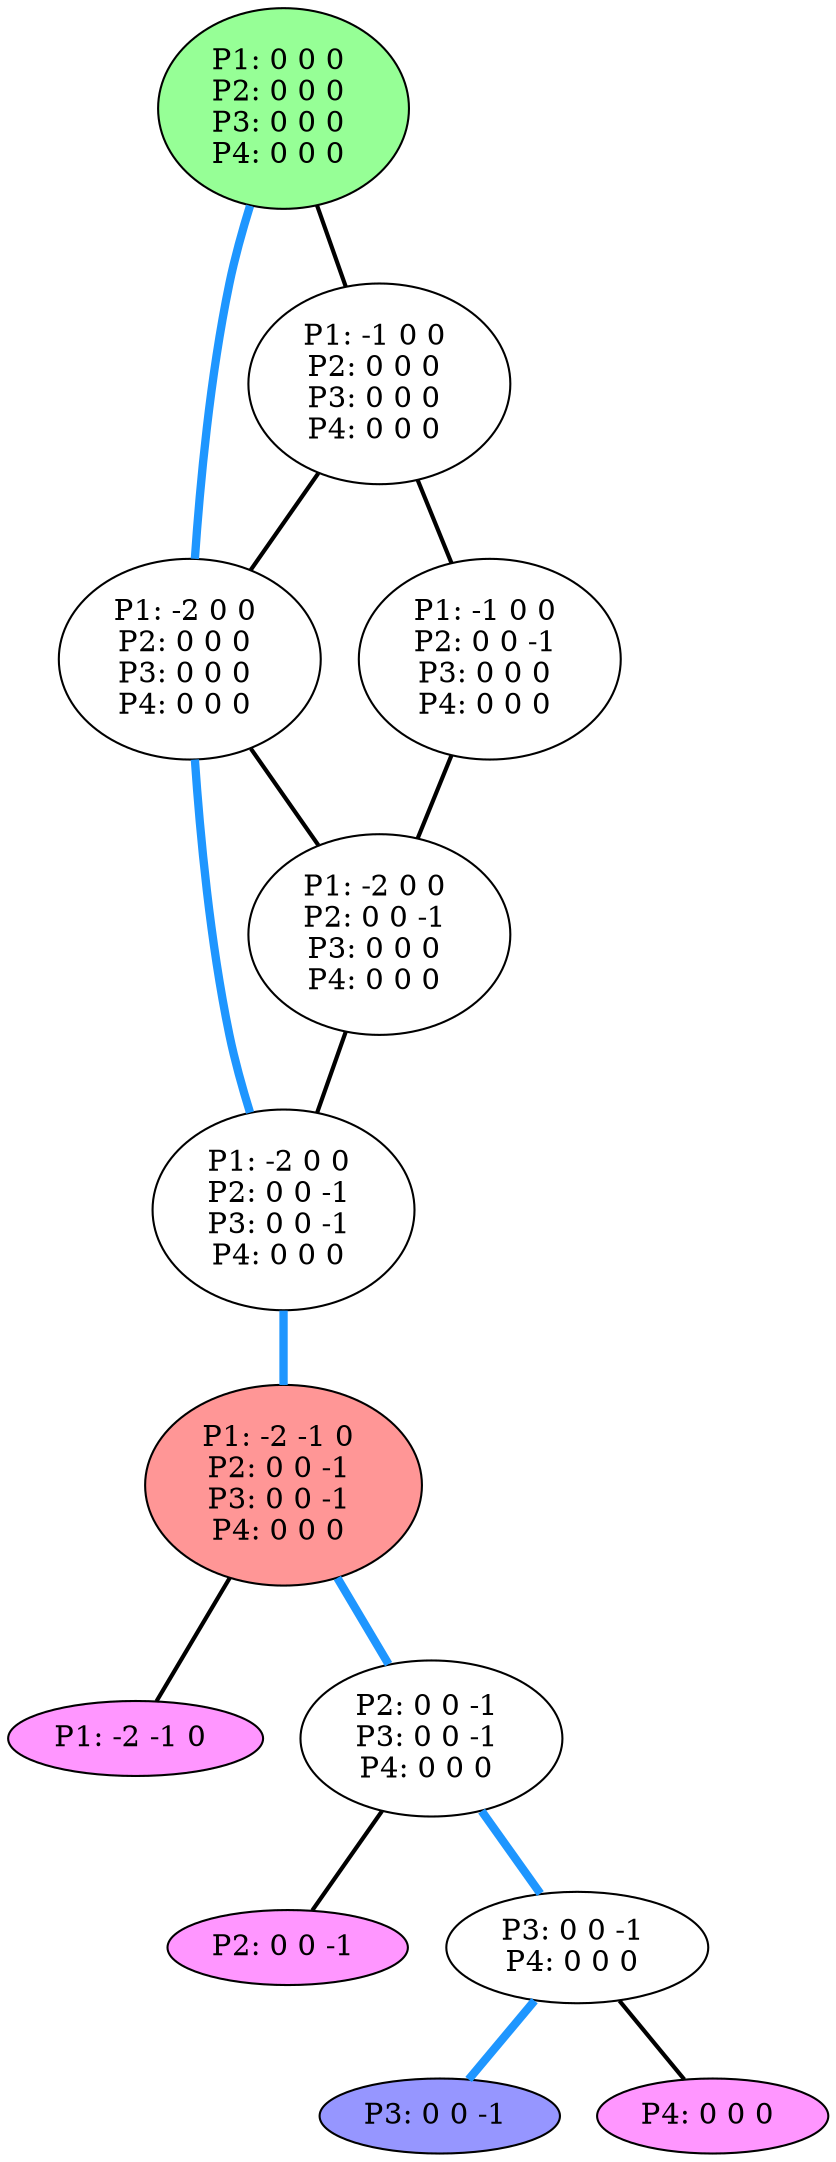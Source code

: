 graph G {
color = "black"
0 [label = "P1: 0 0 0 
P2: 0 0 0 
P3: 0 0 0 
P4: 0 0 0 
",  style="filled", fillcolor = "#96FF96"];
1 [label = "P1: -1 0 0 
P2: 0 0 0 
P3: 0 0 0 
P4: 0 0 0 
"];
2 [label = "P1: -2 0 0 
P2: 0 0 0 
P3: 0 0 0 
P4: 0 0 0 
"];
3 [label = "P1: -1 0 0 
P2: 0 0 -1 
P3: 0 0 0 
P4: 0 0 0 
"];
4 [label = "P1: -2 0 0 
P2: 0 0 -1 
P3: 0 0 0 
P4: 0 0 0 
"];
5 [label = "P1: -2 0 0 
P2: 0 0 -1 
P3: 0 0 -1 
P4: 0 0 0 
"];
6 [label = "P1: -2 -1 0 
P2: 0 0 -1 
P3: 0 0 -1 
P4: 0 0 0 
",  style="filled", fillcolor = "#FF9696"];
7 [label = "P1: -2 -1 0 
",  style="filled", fillcolor = "#FF96FF"];
8 [label = "P2: 0 0 -1 
P3: 0 0 -1 
P4: 0 0 0 
"];
9 [label = "P2: 0 0 -1 
",  style="filled", fillcolor = "#FF96FF"];
10 [label = "P3: 0 0 -1 
P4: 0 0 0 
"];
11 [label = "P3: 0 0 -1 
", style="filled", fillcolor = "#9696FF"];
12 [label = "P4: 0 0 0 
",  style="filled", fillcolor = "#FF96FF"];
edge [style=bold];
0 -- 1 [color=black];
0 -- 2 [color="#1E96FF", penwidth=4.0];

1 -- 2 [color=black];
1 -- 3 [color=black];

2 -- 4 [color=black];
2 -- 5 [color="#1E96FF", penwidth=4.0];

3 -- 4 [color=black];

4 -- 5 [color=black];

5 -- 6 [color="#1E96FF", penwidth=4.0];

6 -- 8 [color="#1E96FF", penwidth=4.0];
6 -- 7 [color=black];

8 -- 10 [color="#1E96FF", penwidth=4.0];
8 -- 9 [color=black];

10 -- 12 [color=black];
10 -- 11 [color="#1E96FF", penwidth=4.0];

}
